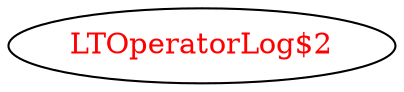 digraph dependencyGraph {
 concentrate=true;
 ranksep="2.0";
 rankdir="LR"; 
 splines="ortho";
"LTOperatorLog$2" [fontcolor="red"];
}